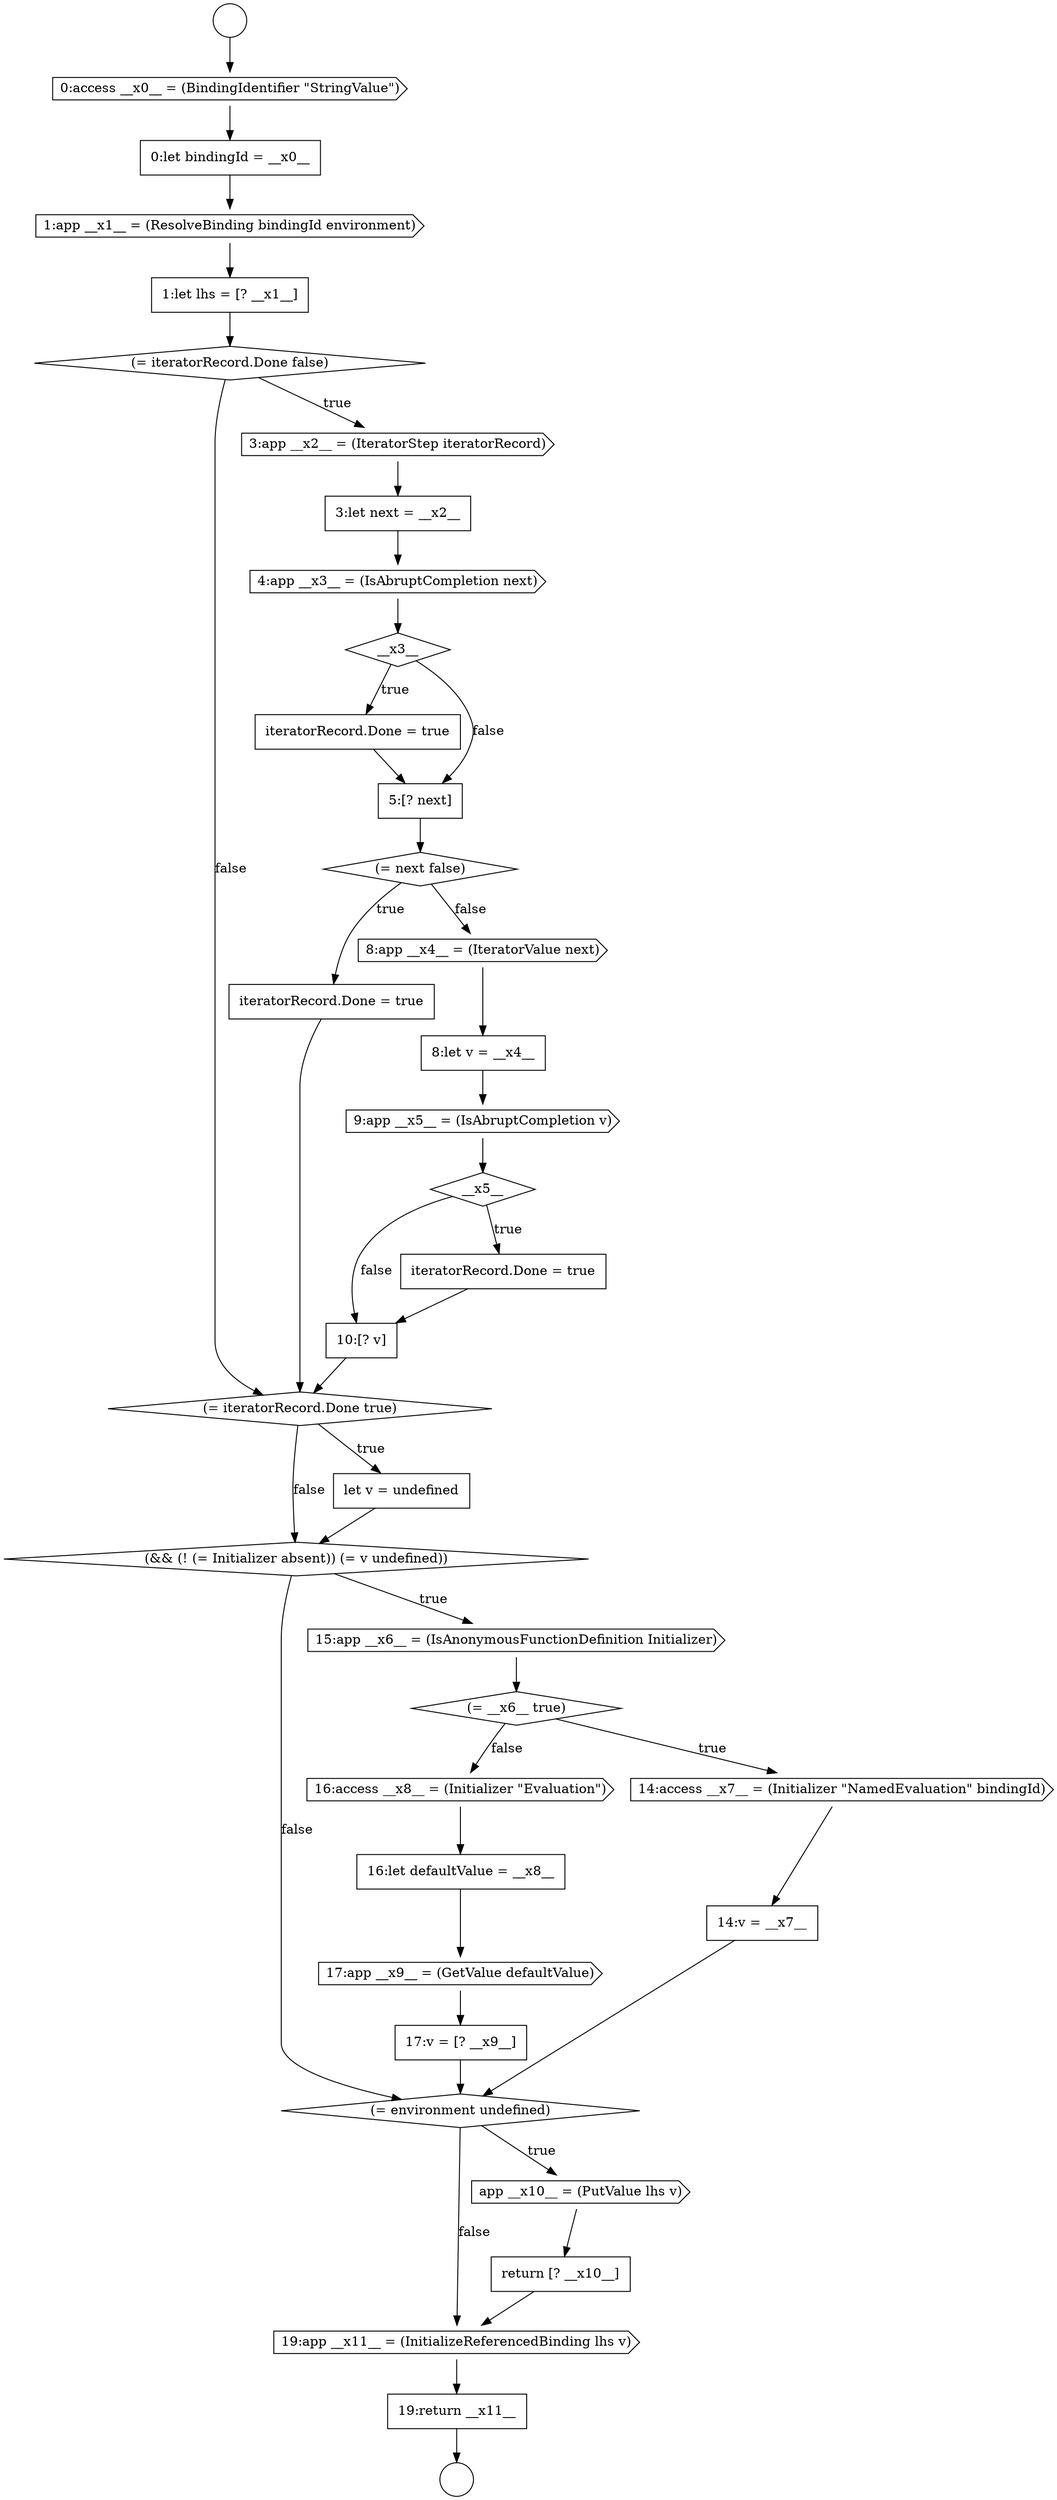 digraph {
  node6895 [shape=cds, label=<<font color="black">19:app __x11__ = (InitializeReferencedBinding lhs v)</font>> color="black" fillcolor="white" style=filled]
  node6888 [shape=cds, label=<<font color="black">16:access __x8__ = (Initializer &quot;Evaluation&quot;)</font>> color="black" fillcolor="white" style=filled]
  node6862 [shape=cds, label=<<font color="black">0:access __x0__ = (BindingIdentifier &quot;StringValue&quot;)</font>> color="black" fillcolor="white" style=filled]
  node6876 [shape=none, margin=0, label=<<font color="black">
    <table border="0" cellborder="1" cellspacing="0" cellpadding="10">
      <tr><td align="left">8:let v = __x4__</td></tr>
    </table>
  </font>> color="black" fillcolor="white" style=filled]
  node6866 [shape=diamond, label=<<font color="black">(= iteratorRecord.Done false)</font>> color="black" fillcolor="white" style=filled]
  node6885 [shape=diamond, label=<<font color="black">(= __x6__ true)</font>> color="black" fillcolor="white" style=filled]
  node6880 [shape=none, margin=0, label=<<font color="black">
    <table border="0" cellborder="1" cellspacing="0" cellpadding="10">
      <tr><td align="left">10:[? v]</td></tr>
    </table>
  </font>> color="black" fillcolor="white" style=filled]
  node6893 [shape=cds, label=<<font color="black">app __x10__ = (PutValue lhs v)</font>> color="black" fillcolor="white" style=filled]
  node6871 [shape=none, margin=0, label=<<font color="black">
    <table border="0" cellborder="1" cellspacing="0" cellpadding="10">
      <tr><td align="left">iteratorRecord.Done = true</td></tr>
    </table>
  </font>> color="black" fillcolor="white" style=filled]
  node6889 [shape=none, margin=0, label=<<font color="black">
    <table border="0" cellborder="1" cellspacing="0" cellpadding="10">
      <tr><td align="left">16:let defaultValue = __x8__</td></tr>
    </table>
  </font>> color="black" fillcolor="white" style=filled]
  node6874 [shape=none, margin=0, label=<<font color="black">
    <table border="0" cellborder="1" cellspacing="0" cellpadding="10">
      <tr><td align="left">iteratorRecord.Done = true</td></tr>
    </table>
  </font>> color="black" fillcolor="white" style=filled]
  node6868 [shape=none, margin=0, label=<<font color="black">
    <table border="0" cellborder="1" cellspacing="0" cellpadding="10">
      <tr><td align="left">3:let next = __x2__</td></tr>
    </table>
  </font>> color="black" fillcolor="white" style=filled]
  node6883 [shape=diamond, label=<<font color="black">(&amp;&amp; (! (= Initializer absent)) (= v undefined))</font>> color="black" fillcolor="white" style=filled]
  node6894 [shape=none, margin=0, label=<<font color="black">
    <table border="0" cellborder="1" cellspacing="0" cellpadding="10">
      <tr><td align="left">return [? __x10__]</td></tr>
    </table>
  </font>> color="black" fillcolor="white" style=filled]
  node6877 [shape=cds, label=<<font color="black">9:app __x5__ = (IsAbruptCompletion v)</font>> color="black" fillcolor="white" style=filled]
  node6872 [shape=none, margin=0, label=<<font color="black">
    <table border="0" cellborder="1" cellspacing="0" cellpadding="10">
      <tr><td align="left">5:[? next]</td></tr>
    </table>
  </font>> color="black" fillcolor="white" style=filled]
  node6887 [shape=none, margin=0, label=<<font color="black">
    <table border="0" cellborder="1" cellspacing="0" cellpadding="10">
      <tr><td align="left">14:v = __x7__</td></tr>
    </table>
  </font>> color="black" fillcolor="white" style=filled]
  node6892 [shape=diamond, label=<<font color="black">(= environment undefined)</font>> color="black" fillcolor="white" style=filled]
  node6878 [shape=diamond, label=<<font color="black">__x5__</font>> color="black" fillcolor="white" style=filled]
  node6873 [shape=diamond, label=<<font color="black">(= next false)</font>> color="black" fillcolor="white" style=filled]
  node6863 [shape=none, margin=0, label=<<font color="black">
    <table border="0" cellborder="1" cellspacing="0" cellpadding="10">
      <tr><td align="left">0:let bindingId = __x0__</td></tr>
    </table>
  </font>> color="black" fillcolor="white" style=filled]
  node6860 [shape=circle label=" " color="black" fillcolor="white" style=filled]
  node6865 [shape=none, margin=0, label=<<font color="black">
    <table border="0" cellborder="1" cellspacing="0" cellpadding="10">
      <tr><td align="left">1:let lhs = [? __x1__]</td></tr>
    </table>
  </font>> color="black" fillcolor="white" style=filled]
  node6884 [shape=cds, label=<<font color="black">15:app __x6__ = (IsAnonymousFunctionDefinition Initializer)</font>> color="black" fillcolor="white" style=filled]
  node6891 [shape=none, margin=0, label=<<font color="black">
    <table border="0" cellborder="1" cellspacing="0" cellpadding="10">
      <tr><td align="left">17:v = [? __x9__]</td></tr>
    </table>
  </font>> color="black" fillcolor="white" style=filled]
  node6869 [shape=cds, label=<<font color="black">4:app __x3__ = (IsAbruptCompletion next)</font>> color="black" fillcolor="white" style=filled]
  node6870 [shape=diamond, label=<<font color="black">__x3__</font>> color="black" fillcolor="white" style=filled]
  node6881 [shape=diamond, label=<<font color="black">(= iteratorRecord.Done true)</font>> color="black" fillcolor="white" style=filled]
  node6890 [shape=cds, label=<<font color="black">17:app __x9__ = (GetValue defaultValue)</font>> color="black" fillcolor="white" style=filled]
  node6875 [shape=cds, label=<<font color="black">8:app __x4__ = (IteratorValue next)</font>> color="black" fillcolor="white" style=filled]
  node6861 [shape=circle label=" " color="black" fillcolor="white" style=filled]
  node6867 [shape=cds, label=<<font color="black">3:app __x2__ = (IteratorStep iteratorRecord)</font>> color="black" fillcolor="white" style=filled]
  node6882 [shape=none, margin=0, label=<<font color="black">
    <table border="0" cellborder="1" cellspacing="0" cellpadding="10">
      <tr><td align="left">let v = undefined</td></tr>
    </table>
  </font>> color="black" fillcolor="white" style=filled]
  node6864 [shape=cds, label=<<font color="black">1:app __x1__ = (ResolveBinding bindingId environment)</font>> color="black" fillcolor="white" style=filled]
  node6879 [shape=none, margin=0, label=<<font color="black">
    <table border="0" cellborder="1" cellspacing="0" cellpadding="10">
      <tr><td align="left">iteratorRecord.Done = true</td></tr>
    </table>
  </font>> color="black" fillcolor="white" style=filled]
  node6896 [shape=none, margin=0, label=<<font color="black">
    <table border="0" cellborder="1" cellspacing="0" cellpadding="10">
      <tr><td align="left">19:return __x11__</td></tr>
    </table>
  </font>> color="black" fillcolor="white" style=filled]
  node6886 [shape=cds, label=<<font color="black">14:access __x7__ = (Initializer &quot;NamedEvaluation&quot; bindingId)</font>> color="black" fillcolor="white" style=filled]
  node6890 -> node6891 [ color="black"]
  node6862 -> node6863 [ color="black"]
  node6889 -> node6890 [ color="black"]
  node6896 -> node6861 [ color="black"]
  node6888 -> node6889 [ color="black"]
  node6874 -> node6881 [ color="black"]
  node6872 -> node6873 [ color="black"]
  node6863 -> node6864 [ color="black"]
  node6892 -> node6893 [label=<<font color="black">true</font>> color="black"]
  node6892 -> node6895 [label=<<font color="black">false</font>> color="black"]
  node6884 -> node6885 [ color="black"]
  node6878 -> node6879 [label=<<font color="black">true</font>> color="black"]
  node6878 -> node6880 [label=<<font color="black">false</font>> color="black"]
  node6882 -> node6883 [ color="black"]
  node6864 -> node6865 [ color="black"]
  node6880 -> node6881 [ color="black"]
  node6866 -> node6867 [label=<<font color="black">true</font>> color="black"]
  node6866 -> node6881 [label=<<font color="black">false</font>> color="black"]
  node6876 -> node6877 [ color="black"]
  node6879 -> node6880 [ color="black"]
  node6870 -> node6871 [label=<<font color="black">true</font>> color="black"]
  node6870 -> node6872 [label=<<font color="black">false</font>> color="black"]
  node6895 -> node6896 [ color="black"]
  node6891 -> node6892 [ color="black"]
  node6886 -> node6887 [ color="black"]
  node6868 -> node6869 [ color="black"]
  node6894 -> node6895 [ color="black"]
  node6860 -> node6862 [ color="black"]
  node6867 -> node6868 [ color="black"]
  node6869 -> node6870 [ color="black"]
  node6881 -> node6882 [label=<<font color="black">true</font>> color="black"]
  node6881 -> node6883 [label=<<font color="black">false</font>> color="black"]
  node6883 -> node6884 [label=<<font color="black">true</font>> color="black"]
  node6883 -> node6892 [label=<<font color="black">false</font>> color="black"]
  node6875 -> node6876 [ color="black"]
  node6885 -> node6886 [label=<<font color="black">true</font>> color="black"]
  node6885 -> node6888 [label=<<font color="black">false</font>> color="black"]
  node6873 -> node6874 [label=<<font color="black">true</font>> color="black"]
  node6873 -> node6875 [label=<<font color="black">false</font>> color="black"]
  node6887 -> node6892 [ color="black"]
  node6871 -> node6872 [ color="black"]
  node6893 -> node6894 [ color="black"]
  node6877 -> node6878 [ color="black"]
  node6865 -> node6866 [ color="black"]
}
